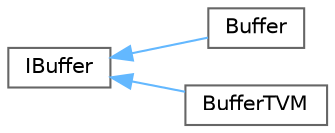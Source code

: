 digraph "Graphical Class Hierarchy"
{
 // LATEX_PDF_SIZE
  bgcolor="transparent";
  edge [fontname=Helvetica,fontsize=10,labelfontname=Helvetica,labelfontsize=10];
  node [fontname=Helvetica,fontsize=10,shape=box,height=0.2,width=0.4];
  rankdir="LR";
  Node0 [id="Node000000",label="IBuffer",height=0.2,width=0.4,color="grey40", fillcolor="white", style="filled",URL="$classIBuffer.html",tooltip=" "];
  Node0 -> Node1 [id="edge10_Node000000_Node000001",dir="back",color="steelblue1",style="solid",tooltip=" "];
  Node1 [id="Node000001",label="Buffer",height=0.2,width=0.4,color="grey40", fillcolor="white", style="filled",URL="$classBuffer.html",tooltip=" "];
  Node0 -> Node2 [id="edge11_Node000000_Node000002",dir="back",color="steelblue1",style="solid",tooltip=" "];
  Node2 [id="Node000002",label="BufferTVM",height=0.2,width=0.4,color="grey40", fillcolor="white", style="filled",URL="$classBufferTVM.html",tooltip=" "];
}
